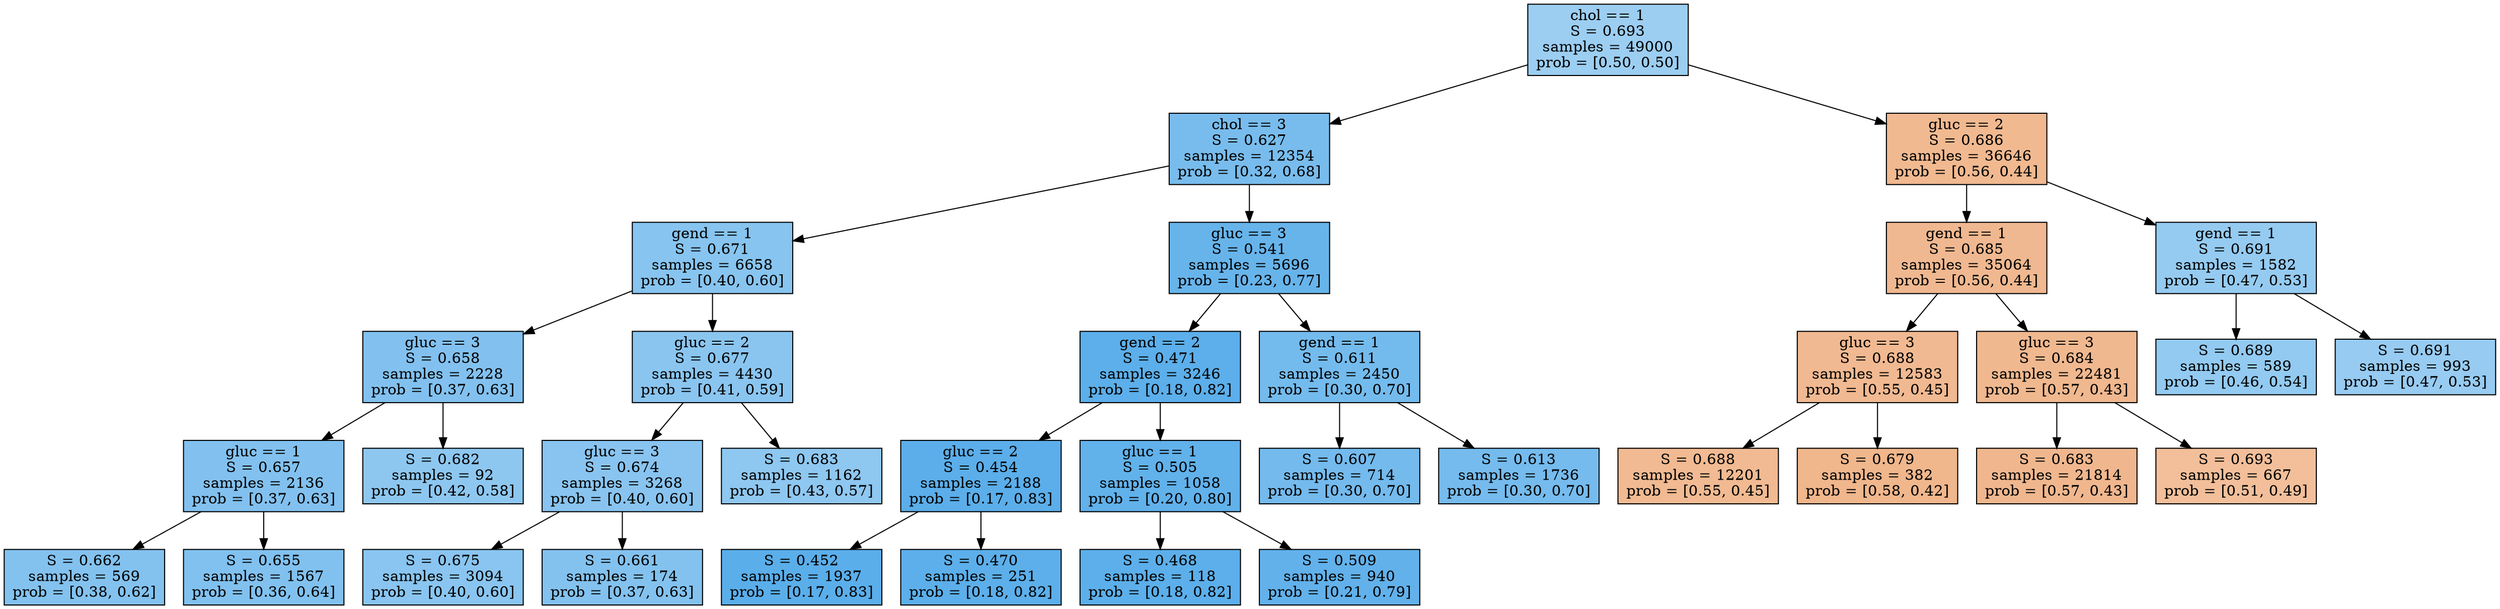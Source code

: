 digraph Tree {
	node [shape=box, style="filled", color="black"];

root [label="chol == 1\nS = 0.693\nsamples = 49000\nprob = [0.50, 0.50]", fillcolor="#399DE57F"];

rootf [label="chol == 3\nS = 0.627\nsamples = 12354\nprob = [0.32, 0.68]", fillcolor="#399DE5AD"];
root -> rootf;
rootff [label="gend == 1\nS = 0.671\nsamples = 6658\nprob = [0.40, 0.60]", fillcolor="#399DE59A"];
rootf -> rootff;
rootfff [label="gluc == 3\nS = 0.658\nsamples = 2228\nprob = [0.37, 0.63]", fillcolor="#399DE5A1"];
rootff -> rootfff;
rootffff [label="gluc == 1\nS = 0.657\nsamples = 2136\nprob = [0.37, 0.63]", fillcolor="#399DE5A1"];
rootfff -> rootffff;
rootfffff [label="S = 0.662\nsamples = 569\nprob = [0.38, 0.62]", fillcolor="#399DE59F"];
rootffff -> rootfffff;
rootfffft [label="S = 0.655\nsamples = 1567\nprob = [0.36, 0.64]", fillcolor="#399DE5A2"];
rootffff -> rootfffft;
rootffft [label="S = 0.682\nsamples = 92\nprob = [0.42, 0.58]", fillcolor="#399DE592"];
rootfff -> rootffft;
rootfft [label="gluc == 2\nS = 0.677\nsamples = 4430\nprob = [0.41, 0.59]", fillcolor="#399DE596"];
rootff -> rootfft;
rootfftf [label="gluc == 3\nS = 0.674\nsamples = 3268\nprob = [0.40, 0.60]", fillcolor="#399DE598"];
rootfft -> rootfftf;
rootfftff [label="S = 0.675\nsamples = 3094\nprob = [0.40, 0.60]", fillcolor="#399DE597"];
rootfftf -> rootfftff;
rootfftft [label="S = 0.661\nsamples = 174\nprob = [0.37, 0.63]", fillcolor="#399DE59F"];
rootfftf -> rootfftft;
rootfftt [label="S = 0.683\nsamples = 1162\nprob = [0.43, 0.57]", fillcolor="#399DE591"];
rootfft -> rootfftt;
rootft [label="gluc == 3\nS = 0.541\nsamples = 5696\nprob = [0.23, 0.77]", fillcolor="#399DE5C3"];
rootf -> rootft;
rootftf [label="gend == 2\nS = 0.471\nsamples = 3246\nprob = [0.18, 0.82]", fillcolor="#399DE5D1"];
rootft -> rootftf;
rootftff [label="gluc == 2\nS = 0.454\nsamples = 2188\nprob = [0.17, 0.83]", fillcolor="#399DE5D3"];
rootftf -> rootftff;
rootftfff [label="S = 0.452\nsamples = 1937\nprob = [0.17, 0.83]", fillcolor="#399DE5D4"];
rootftff -> rootftfff;
rootftfft [label="S = 0.470\nsamples = 251\nprob = [0.18, 0.82]", fillcolor="#399DE5D1"];
rootftff -> rootftfft;
rootftft [label="gluc == 1\nS = 0.505\nsamples = 1058\nprob = [0.20, 0.80]", fillcolor="#399DE5CB"];
rootftf -> rootftft;
rootftftf [label="S = 0.468\nsamples = 118\nprob = [0.18, 0.82]", fillcolor="#399DE5D1"];
rootftft -> rootftftf;
rootftftt [label="S = 0.509\nsamples = 940\nprob = [0.21, 0.79]", fillcolor="#399DE5CA"];
rootftft -> rootftftt;
rootftt [label="gend == 1\nS = 0.611\nsamples = 2450\nprob = [0.30, 0.70]", fillcolor="#399DE5B2"];
rootft -> rootftt;
rootfttf [label="S = 0.607\nsamples = 714\nprob = [0.30, 0.70]", fillcolor="#399DE5B3"];
rootftt -> rootfttf;
rootfttt [label="S = 0.613\nsamples = 1736\nprob = [0.30, 0.70]", fillcolor="#399DE5B1"];
rootftt -> rootfttt;
roott [label="gluc == 2\nS = 0.686\nsamples = 36646\nprob = [0.56, 0.44]", fillcolor="#E581398E"];
root -> roott;
roottf [label="gend == 1\nS = 0.685\nsamples = 35064\nprob = [0.56, 0.44]", fillcolor="#E581398F"];
roott -> roottf;
roottff [label="gluc == 3\nS = 0.688\nsamples = 12583\nprob = [0.55, 0.45]", fillcolor="#E581398D"];
roottf -> roottff;
roottfff [label="S = 0.688\nsamples = 12201\nprob = [0.55, 0.45]", fillcolor="#E581398C"];
roottff -> roottfff;
roottfft [label="S = 0.679\nsamples = 382\nprob = [0.58, 0.42]", fillcolor="#E5813994"];
roottff -> roottfft;
roottft [label="gluc == 3\nS = 0.684\nsamples = 22481\nprob = [0.57, 0.43]", fillcolor="#E5813990"];
roottf -> roottft;
roottftf [label="S = 0.683\nsamples = 21814\nprob = [0.57, 0.43]", fillcolor="#E5813991"];
roottft -> roottftf;
roottftt [label="S = 0.693\nsamples = 667\nprob = [0.51, 0.49]", fillcolor="#E5813981"];
roottft -> roottftt;
roottt [label="gend == 1\nS = 0.691\nsamples = 1582\nprob = [0.47, 0.53]", fillcolor="#399DE588"];
roott -> roottt;
rootttf [label="S = 0.689\nsamples = 589\nprob = [0.46, 0.54]", fillcolor="#399DE58A"];
roottt -> rootttf;
rootttt [label="S = 0.691\nsamples = 993\nprob = [0.47, 0.53]", fillcolor="#399DE586"];
roottt -> rootttt;}